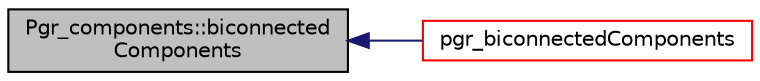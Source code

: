 digraph "Pgr_components::biconnectedComponents"
{
  edge [fontname="Helvetica",fontsize="10",labelfontname="Helvetica",labelfontsize="10"];
  node [fontname="Helvetica",fontsize="10",shape=record];
  rankdir="LR";
  Node8 [label="Pgr_components::biconnected\lComponents",height=0.2,width=0.4,color="black", fillcolor="grey75", style="filled", fontcolor="black"];
  Node8 -> Node9 [dir="back",color="midnightblue",fontsize="10",style="solid",fontname="Helvetica"];
  Node9 [label="pgr_biconnectedComponents",height=0.2,width=0.4,color="red", fillcolor="white", style="filled",URL="$biconnectedComponents__driver_8cpp.html#a86b476d582584c5835ccbc88bf58e6e1"];
}
